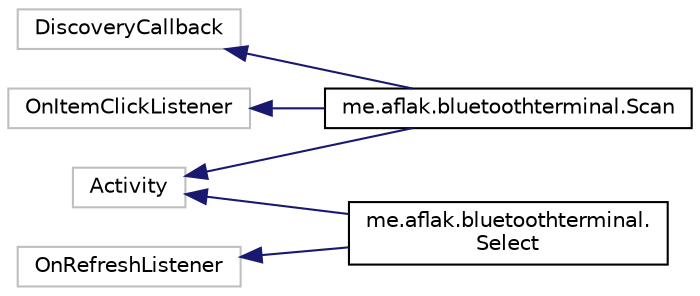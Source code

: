 digraph "Graphical Class Hierarchy"
{
 // LATEX_PDF_SIZE
  edge [fontname="Helvetica",fontsize="10",labelfontname="Helvetica",labelfontsize="10"];
  node [fontname="Helvetica",fontsize="10",shape=record];
  rankdir="LR";
  Node19 [label="Activity",height=0.2,width=0.4,color="grey75", fillcolor="white", style="filled",tooltip=" "];
  Node19 -> Node11 [dir="back",color="midnightblue",fontsize="10",style="solid",fontname="Helvetica"];
  Node11 [label="me.aflak.bluetoothterminal.Scan",height=0.2,width=0.4,color="black", fillcolor="white", style="filled",URL="$classme_1_1aflak_1_1bluetoothterminal_1_1_scan.html",tooltip=" "];
  Node19 -> Node0 [dir="back",color="midnightblue",fontsize="10",style="solid",fontname="Helvetica"];
  Node0 [label="me.aflak.bluetoothterminal.\lSelect",height=0.2,width=0.4,color="black", fillcolor="white", style="filled",URL="$classme_1_1aflak_1_1bluetoothterminal_1_1_select.html",tooltip=" "];
  Node14 [label="DiscoveryCallback",height=0.2,width=0.4,color="grey75", fillcolor="white", style="filled",tooltip=" "];
  Node14 -> Node11 [dir="back",color="midnightblue",fontsize="10",style="solid",fontname="Helvetica"];
  Node10 [label="OnItemClickListener",height=0.2,width=0.4,color="grey75", fillcolor="white", style="filled",tooltip=" "];
  Node10 -> Node11 [dir="back",color="midnightblue",fontsize="10",style="solid",fontname="Helvetica"];
  Node8 [label="OnRefreshListener",height=0.2,width=0.4,color="grey75", fillcolor="white", style="filled",tooltip=" "];
  Node8 -> Node0 [dir="back",color="midnightblue",fontsize="10",style="solid",fontname="Helvetica"];
}
